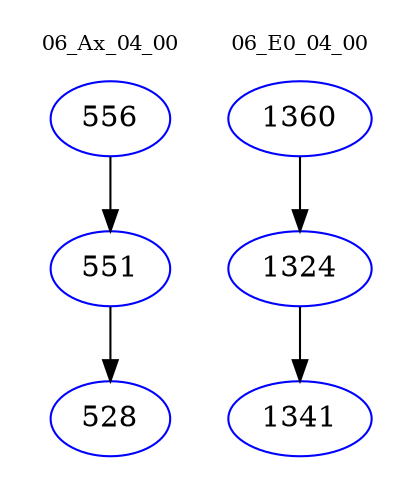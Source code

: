 digraph{
subgraph cluster_0 {
color = white
label = "06_Ax_04_00";
fontsize=10;
T0_556 [label="556", color="blue"]
T0_556 -> T0_551 [color="black"]
T0_551 [label="551", color="blue"]
T0_551 -> T0_528 [color="black"]
T0_528 [label="528", color="blue"]
}
subgraph cluster_1 {
color = white
label = "06_E0_04_00";
fontsize=10;
T1_1360 [label="1360", color="blue"]
T1_1360 -> T1_1324 [color="black"]
T1_1324 [label="1324", color="blue"]
T1_1324 -> T1_1341 [color="black"]
T1_1341 [label="1341", color="blue"]
}
}
